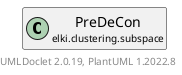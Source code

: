 @startuml
    remove .*\.(Instance|Par|Parameterizer|Factory)$
    set namespaceSeparator none
    hide empty fields
    hide empty methods

    class "<size:14>PreDeCon.Par\n<size:10>elki.clustering.subspace" as elki.clustering.subspace.PreDeCon.Par [[PreDeCon.Par.html]] {
        #settings: Settings
        +configure(Parameterization): void
        +make(): PreDeCon
    }

    interface "<size:14>Parameterizer\n<size:10>elki.utilities.optionhandling" as elki.utilities.optionhandling.Parameterizer [[../../utilities/optionhandling/Parameterizer.html]] {
        {abstract} +make(): Object
    }
    class "<size:14>PreDeCon\n<size:10>elki.clustering.subspace" as elki.clustering.subspace.PreDeCon [[PreDeCon.html]]

    elki.utilities.optionhandling.Parameterizer <|.. elki.clustering.subspace.PreDeCon.Par
    elki.clustering.subspace.PreDeCon +-- elki.clustering.subspace.PreDeCon.Par

    center footer UMLDoclet 2.0.19, PlantUML 1.2022.8
@enduml
